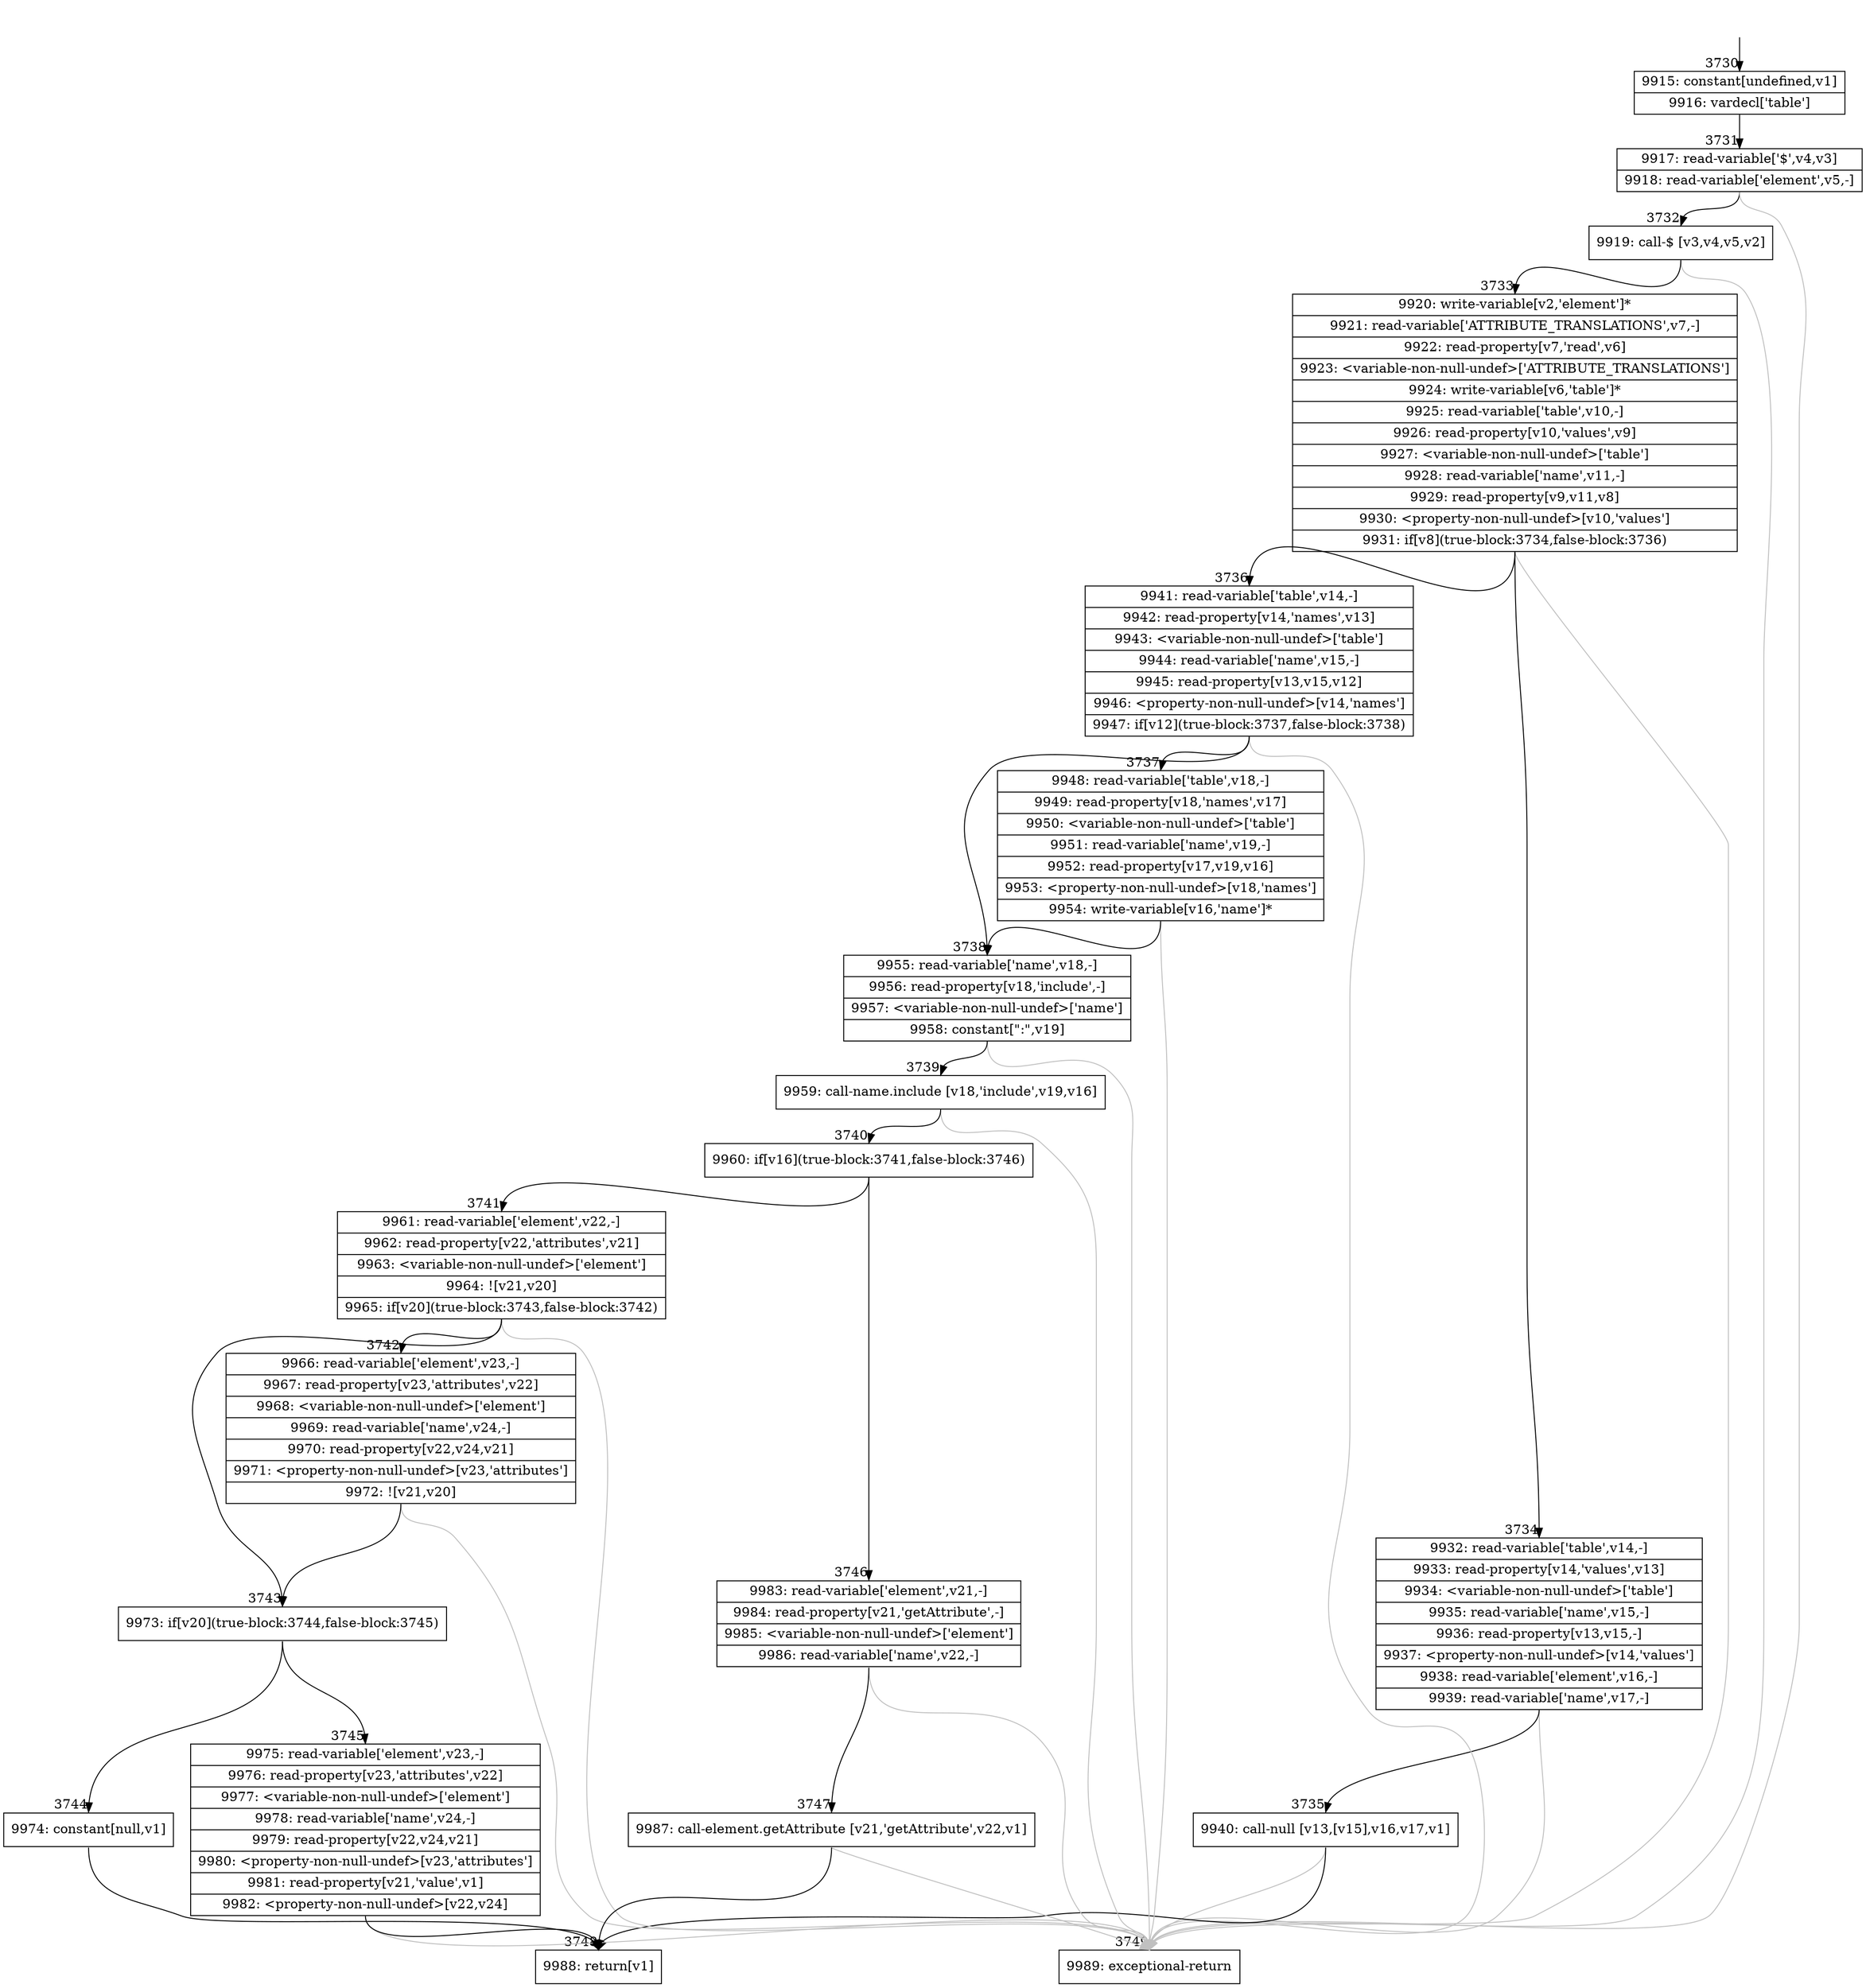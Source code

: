 digraph {
rankdir="TD"
BB_entry316[shape=none,label=""];
BB_entry316 -> BB3730 [tailport=s, headport=n, headlabel="    3730"]
BB3730 [shape=record label="{9915: constant[undefined,v1]|9916: vardecl['table']}" ] 
BB3730 -> BB3731 [tailport=s, headport=n, headlabel="      3731"]
BB3731 [shape=record label="{9917: read-variable['$',v4,v3]|9918: read-variable['element',v5,-]}" ] 
BB3731 -> BB3732 [tailport=s, headport=n, headlabel="      3732"]
BB3731 -> BB3749 [tailport=s, headport=n, color=gray, headlabel="      3749"]
BB3732 [shape=record label="{9919: call-$ [v3,v4,v5,v2]}" ] 
BB3732 -> BB3733 [tailport=s, headport=n, headlabel="      3733"]
BB3732 -> BB3749 [tailport=s, headport=n, color=gray]
BB3733 [shape=record label="{9920: write-variable[v2,'element']*|9921: read-variable['ATTRIBUTE_TRANSLATIONS',v7,-]|9922: read-property[v7,'read',v6]|9923: \<variable-non-null-undef\>['ATTRIBUTE_TRANSLATIONS']|9924: write-variable[v6,'table']*|9925: read-variable['table',v10,-]|9926: read-property[v10,'values',v9]|9927: \<variable-non-null-undef\>['table']|9928: read-variable['name',v11,-]|9929: read-property[v9,v11,v8]|9930: \<property-non-null-undef\>[v10,'values']|9931: if[v8](true-block:3734,false-block:3736)}" ] 
BB3733 -> BB3734 [tailport=s, headport=n, headlabel="      3734"]
BB3733 -> BB3736 [tailport=s, headport=n, headlabel="      3736"]
BB3733 -> BB3749 [tailport=s, headport=n, color=gray]
BB3734 [shape=record label="{9932: read-variable['table',v14,-]|9933: read-property[v14,'values',v13]|9934: \<variable-non-null-undef\>['table']|9935: read-variable['name',v15,-]|9936: read-property[v13,v15,-]|9937: \<property-non-null-undef\>[v14,'values']|9938: read-variable['element',v16,-]|9939: read-variable['name',v17,-]}" ] 
BB3734 -> BB3735 [tailport=s, headport=n, headlabel="      3735"]
BB3734 -> BB3749 [tailport=s, headport=n, color=gray]
BB3735 [shape=record label="{9940: call-null [v13,[v15],v16,v17,v1]}" ] 
BB3735 -> BB3748 [tailport=s, headport=n, headlabel="      3748"]
BB3735 -> BB3749 [tailport=s, headport=n, color=gray]
BB3736 [shape=record label="{9941: read-variable['table',v14,-]|9942: read-property[v14,'names',v13]|9943: \<variable-non-null-undef\>['table']|9944: read-variable['name',v15,-]|9945: read-property[v13,v15,v12]|9946: \<property-non-null-undef\>[v14,'names']|9947: if[v12](true-block:3737,false-block:3738)}" ] 
BB3736 -> BB3737 [tailport=s, headport=n, headlabel="      3737"]
BB3736 -> BB3738 [tailport=s, headport=n, headlabel="      3738"]
BB3736 -> BB3749 [tailport=s, headport=n, color=gray]
BB3737 [shape=record label="{9948: read-variable['table',v18,-]|9949: read-property[v18,'names',v17]|9950: \<variable-non-null-undef\>['table']|9951: read-variable['name',v19,-]|9952: read-property[v17,v19,v16]|9953: \<property-non-null-undef\>[v18,'names']|9954: write-variable[v16,'name']*}" ] 
BB3737 -> BB3738 [tailport=s, headport=n]
BB3737 -> BB3749 [tailport=s, headport=n, color=gray]
BB3738 [shape=record label="{9955: read-variable['name',v18,-]|9956: read-property[v18,'include',-]|9957: \<variable-non-null-undef\>['name']|9958: constant[\":\",v19]}" ] 
BB3738 -> BB3739 [tailport=s, headport=n, headlabel="      3739"]
BB3738 -> BB3749 [tailport=s, headport=n, color=gray]
BB3739 [shape=record label="{9959: call-name.include [v18,'include',v19,v16]}" ] 
BB3739 -> BB3740 [tailport=s, headport=n, headlabel="      3740"]
BB3739 -> BB3749 [tailport=s, headport=n, color=gray]
BB3740 [shape=record label="{9960: if[v16](true-block:3741,false-block:3746)}" ] 
BB3740 -> BB3741 [tailport=s, headport=n, headlabel="      3741"]
BB3740 -> BB3746 [tailport=s, headport=n, headlabel="      3746"]
BB3741 [shape=record label="{9961: read-variable['element',v22,-]|9962: read-property[v22,'attributes',v21]|9963: \<variable-non-null-undef\>['element']|9964: ![v21,v20]|9965: if[v20](true-block:3743,false-block:3742)}" ] 
BB3741 -> BB3743 [tailport=s, headport=n, headlabel="      3743"]
BB3741 -> BB3742 [tailport=s, headport=n, headlabel="      3742"]
BB3741 -> BB3749 [tailport=s, headport=n, color=gray]
BB3742 [shape=record label="{9966: read-variable['element',v23,-]|9967: read-property[v23,'attributes',v22]|9968: \<variable-non-null-undef\>['element']|9969: read-variable['name',v24,-]|9970: read-property[v22,v24,v21]|9971: \<property-non-null-undef\>[v23,'attributes']|9972: ![v21,v20]}" ] 
BB3742 -> BB3743 [tailport=s, headport=n]
BB3742 -> BB3749 [tailport=s, headport=n, color=gray]
BB3743 [shape=record label="{9973: if[v20](true-block:3744,false-block:3745)}" ] 
BB3743 -> BB3744 [tailport=s, headport=n, headlabel="      3744"]
BB3743 -> BB3745 [tailport=s, headport=n, headlabel="      3745"]
BB3744 [shape=record label="{9974: constant[null,v1]}" ] 
BB3744 -> BB3748 [tailport=s, headport=n]
BB3745 [shape=record label="{9975: read-variable['element',v23,-]|9976: read-property[v23,'attributes',v22]|9977: \<variable-non-null-undef\>['element']|9978: read-variable['name',v24,-]|9979: read-property[v22,v24,v21]|9980: \<property-non-null-undef\>[v23,'attributes']|9981: read-property[v21,'value',v1]|9982: \<property-non-null-undef\>[v22,v24]}" ] 
BB3745 -> BB3748 [tailport=s, headport=n]
BB3745 -> BB3749 [tailport=s, headport=n, color=gray]
BB3746 [shape=record label="{9983: read-variable['element',v21,-]|9984: read-property[v21,'getAttribute',-]|9985: \<variable-non-null-undef\>['element']|9986: read-variable['name',v22,-]}" ] 
BB3746 -> BB3747 [tailport=s, headport=n, headlabel="      3747"]
BB3746 -> BB3749 [tailport=s, headport=n, color=gray]
BB3747 [shape=record label="{9987: call-element.getAttribute [v21,'getAttribute',v22,v1]}" ] 
BB3747 -> BB3748 [tailport=s, headport=n]
BB3747 -> BB3749 [tailport=s, headport=n, color=gray]
BB3748 [shape=record label="{9988: return[v1]}" ] 
BB3749 [shape=record label="{9989: exceptional-return}" ] 
//#$~ 2767
}
